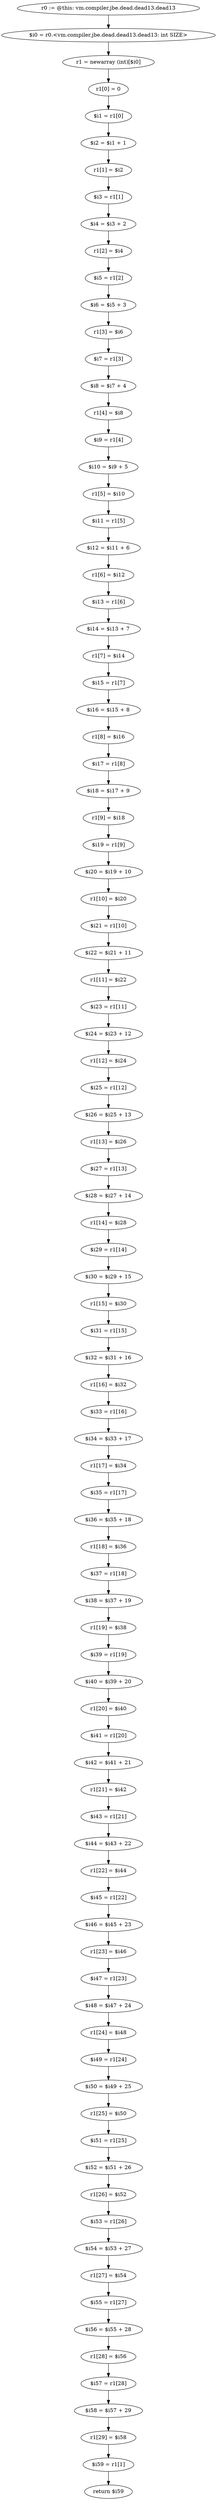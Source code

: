 digraph "unitGraph" {
    "r0 := @this: vm.compiler.jbe.dead.dead13.dead13"
    "$i0 = r0.<vm.compiler.jbe.dead.dead13.dead13: int SIZE>"
    "r1 = newarray (int)[$i0]"
    "r1[0] = 0"
    "$i1 = r1[0]"
    "$i2 = $i1 + 1"
    "r1[1] = $i2"
    "$i3 = r1[1]"
    "$i4 = $i3 + 2"
    "r1[2] = $i4"
    "$i5 = r1[2]"
    "$i6 = $i5 + 3"
    "r1[3] = $i6"
    "$i7 = r1[3]"
    "$i8 = $i7 + 4"
    "r1[4] = $i8"
    "$i9 = r1[4]"
    "$i10 = $i9 + 5"
    "r1[5] = $i10"
    "$i11 = r1[5]"
    "$i12 = $i11 + 6"
    "r1[6] = $i12"
    "$i13 = r1[6]"
    "$i14 = $i13 + 7"
    "r1[7] = $i14"
    "$i15 = r1[7]"
    "$i16 = $i15 + 8"
    "r1[8] = $i16"
    "$i17 = r1[8]"
    "$i18 = $i17 + 9"
    "r1[9] = $i18"
    "$i19 = r1[9]"
    "$i20 = $i19 + 10"
    "r1[10] = $i20"
    "$i21 = r1[10]"
    "$i22 = $i21 + 11"
    "r1[11] = $i22"
    "$i23 = r1[11]"
    "$i24 = $i23 + 12"
    "r1[12] = $i24"
    "$i25 = r1[12]"
    "$i26 = $i25 + 13"
    "r1[13] = $i26"
    "$i27 = r1[13]"
    "$i28 = $i27 + 14"
    "r1[14] = $i28"
    "$i29 = r1[14]"
    "$i30 = $i29 + 15"
    "r1[15] = $i30"
    "$i31 = r1[15]"
    "$i32 = $i31 + 16"
    "r1[16] = $i32"
    "$i33 = r1[16]"
    "$i34 = $i33 + 17"
    "r1[17] = $i34"
    "$i35 = r1[17]"
    "$i36 = $i35 + 18"
    "r1[18] = $i36"
    "$i37 = r1[18]"
    "$i38 = $i37 + 19"
    "r1[19] = $i38"
    "$i39 = r1[19]"
    "$i40 = $i39 + 20"
    "r1[20] = $i40"
    "$i41 = r1[20]"
    "$i42 = $i41 + 21"
    "r1[21] = $i42"
    "$i43 = r1[21]"
    "$i44 = $i43 + 22"
    "r1[22] = $i44"
    "$i45 = r1[22]"
    "$i46 = $i45 + 23"
    "r1[23] = $i46"
    "$i47 = r1[23]"
    "$i48 = $i47 + 24"
    "r1[24] = $i48"
    "$i49 = r1[24]"
    "$i50 = $i49 + 25"
    "r1[25] = $i50"
    "$i51 = r1[25]"
    "$i52 = $i51 + 26"
    "r1[26] = $i52"
    "$i53 = r1[26]"
    "$i54 = $i53 + 27"
    "r1[27] = $i54"
    "$i55 = r1[27]"
    "$i56 = $i55 + 28"
    "r1[28] = $i56"
    "$i57 = r1[28]"
    "$i58 = $i57 + 29"
    "r1[29] = $i58"
    "$i59 = r1[1]"
    "return $i59"
    "r0 := @this: vm.compiler.jbe.dead.dead13.dead13"->"$i0 = r0.<vm.compiler.jbe.dead.dead13.dead13: int SIZE>";
    "$i0 = r0.<vm.compiler.jbe.dead.dead13.dead13: int SIZE>"->"r1 = newarray (int)[$i0]";
    "r1 = newarray (int)[$i0]"->"r1[0] = 0";
    "r1[0] = 0"->"$i1 = r1[0]";
    "$i1 = r1[0]"->"$i2 = $i1 + 1";
    "$i2 = $i1 + 1"->"r1[1] = $i2";
    "r1[1] = $i2"->"$i3 = r1[1]";
    "$i3 = r1[1]"->"$i4 = $i3 + 2";
    "$i4 = $i3 + 2"->"r1[2] = $i4";
    "r1[2] = $i4"->"$i5 = r1[2]";
    "$i5 = r1[2]"->"$i6 = $i5 + 3";
    "$i6 = $i5 + 3"->"r1[3] = $i6";
    "r1[3] = $i6"->"$i7 = r1[3]";
    "$i7 = r1[3]"->"$i8 = $i7 + 4";
    "$i8 = $i7 + 4"->"r1[4] = $i8";
    "r1[4] = $i8"->"$i9 = r1[4]";
    "$i9 = r1[4]"->"$i10 = $i9 + 5";
    "$i10 = $i9 + 5"->"r1[5] = $i10";
    "r1[5] = $i10"->"$i11 = r1[5]";
    "$i11 = r1[5]"->"$i12 = $i11 + 6";
    "$i12 = $i11 + 6"->"r1[6] = $i12";
    "r1[6] = $i12"->"$i13 = r1[6]";
    "$i13 = r1[6]"->"$i14 = $i13 + 7";
    "$i14 = $i13 + 7"->"r1[7] = $i14";
    "r1[7] = $i14"->"$i15 = r1[7]";
    "$i15 = r1[7]"->"$i16 = $i15 + 8";
    "$i16 = $i15 + 8"->"r1[8] = $i16";
    "r1[8] = $i16"->"$i17 = r1[8]";
    "$i17 = r1[8]"->"$i18 = $i17 + 9";
    "$i18 = $i17 + 9"->"r1[9] = $i18";
    "r1[9] = $i18"->"$i19 = r1[9]";
    "$i19 = r1[9]"->"$i20 = $i19 + 10";
    "$i20 = $i19 + 10"->"r1[10] = $i20";
    "r1[10] = $i20"->"$i21 = r1[10]";
    "$i21 = r1[10]"->"$i22 = $i21 + 11";
    "$i22 = $i21 + 11"->"r1[11] = $i22";
    "r1[11] = $i22"->"$i23 = r1[11]";
    "$i23 = r1[11]"->"$i24 = $i23 + 12";
    "$i24 = $i23 + 12"->"r1[12] = $i24";
    "r1[12] = $i24"->"$i25 = r1[12]";
    "$i25 = r1[12]"->"$i26 = $i25 + 13";
    "$i26 = $i25 + 13"->"r1[13] = $i26";
    "r1[13] = $i26"->"$i27 = r1[13]";
    "$i27 = r1[13]"->"$i28 = $i27 + 14";
    "$i28 = $i27 + 14"->"r1[14] = $i28";
    "r1[14] = $i28"->"$i29 = r1[14]";
    "$i29 = r1[14]"->"$i30 = $i29 + 15";
    "$i30 = $i29 + 15"->"r1[15] = $i30";
    "r1[15] = $i30"->"$i31 = r1[15]";
    "$i31 = r1[15]"->"$i32 = $i31 + 16";
    "$i32 = $i31 + 16"->"r1[16] = $i32";
    "r1[16] = $i32"->"$i33 = r1[16]";
    "$i33 = r1[16]"->"$i34 = $i33 + 17";
    "$i34 = $i33 + 17"->"r1[17] = $i34";
    "r1[17] = $i34"->"$i35 = r1[17]";
    "$i35 = r1[17]"->"$i36 = $i35 + 18";
    "$i36 = $i35 + 18"->"r1[18] = $i36";
    "r1[18] = $i36"->"$i37 = r1[18]";
    "$i37 = r1[18]"->"$i38 = $i37 + 19";
    "$i38 = $i37 + 19"->"r1[19] = $i38";
    "r1[19] = $i38"->"$i39 = r1[19]";
    "$i39 = r1[19]"->"$i40 = $i39 + 20";
    "$i40 = $i39 + 20"->"r1[20] = $i40";
    "r1[20] = $i40"->"$i41 = r1[20]";
    "$i41 = r1[20]"->"$i42 = $i41 + 21";
    "$i42 = $i41 + 21"->"r1[21] = $i42";
    "r1[21] = $i42"->"$i43 = r1[21]";
    "$i43 = r1[21]"->"$i44 = $i43 + 22";
    "$i44 = $i43 + 22"->"r1[22] = $i44";
    "r1[22] = $i44"->"$i45 = r1[22]";
    "$i45 = r1[22]"->"$i46 = $i45 + 23";
    "$i46 = $i45 + 23"->"r1[23] = $i46";
    "r1[23] = $i46"->"$i47 = r1[23]";
    "$i47 = r1[23]"->"$i48 = $i47 + 24";
    "$i48 = $i47 + 24"->"r1[24] = $i48";
    "r1[24] = $i48"->"$i49 = r1[24]";
    "$i49 = r1[24]"->"$i50 = $i49 + 25";
    "$i50 = $i49 + 25"->"r1[25] = $i50";
    "r1[25] = $i50"->"$i51 = r1[25]";
    "$i51 = r1[25]"->"$i52 = $i51 + 26";
    "$i52 = $i51 + 26"->"r1[26] = $i52";
    "r1[26] = $i52"->"$i53 = r1[26]";
    "$i53 = r1[26]"->"$i54 = $i53 + 27";
    "$i54 = $i53 + 27"->"r1[27] = $i54";
    "r1[27] = $i54"->"$i55 = r1[27]";
    "$i55 = r1[27]"->"$i56 = $i55 + 28";
    "$i56 = $i55 + 28"->"r1[28] = $i56";
    "r1[28] = $i56"->"$i57 = r1[28]";
    "$i57 = r1[28]"->"$i58 = $i57 + 29";
    "$i58 = $i57 + 29"->"r1[29] = $i58";
    "r1[29] = $i58"->"$i59 = r1[1]";
    "$i59 = r1[1]"->"return $i59";
}
